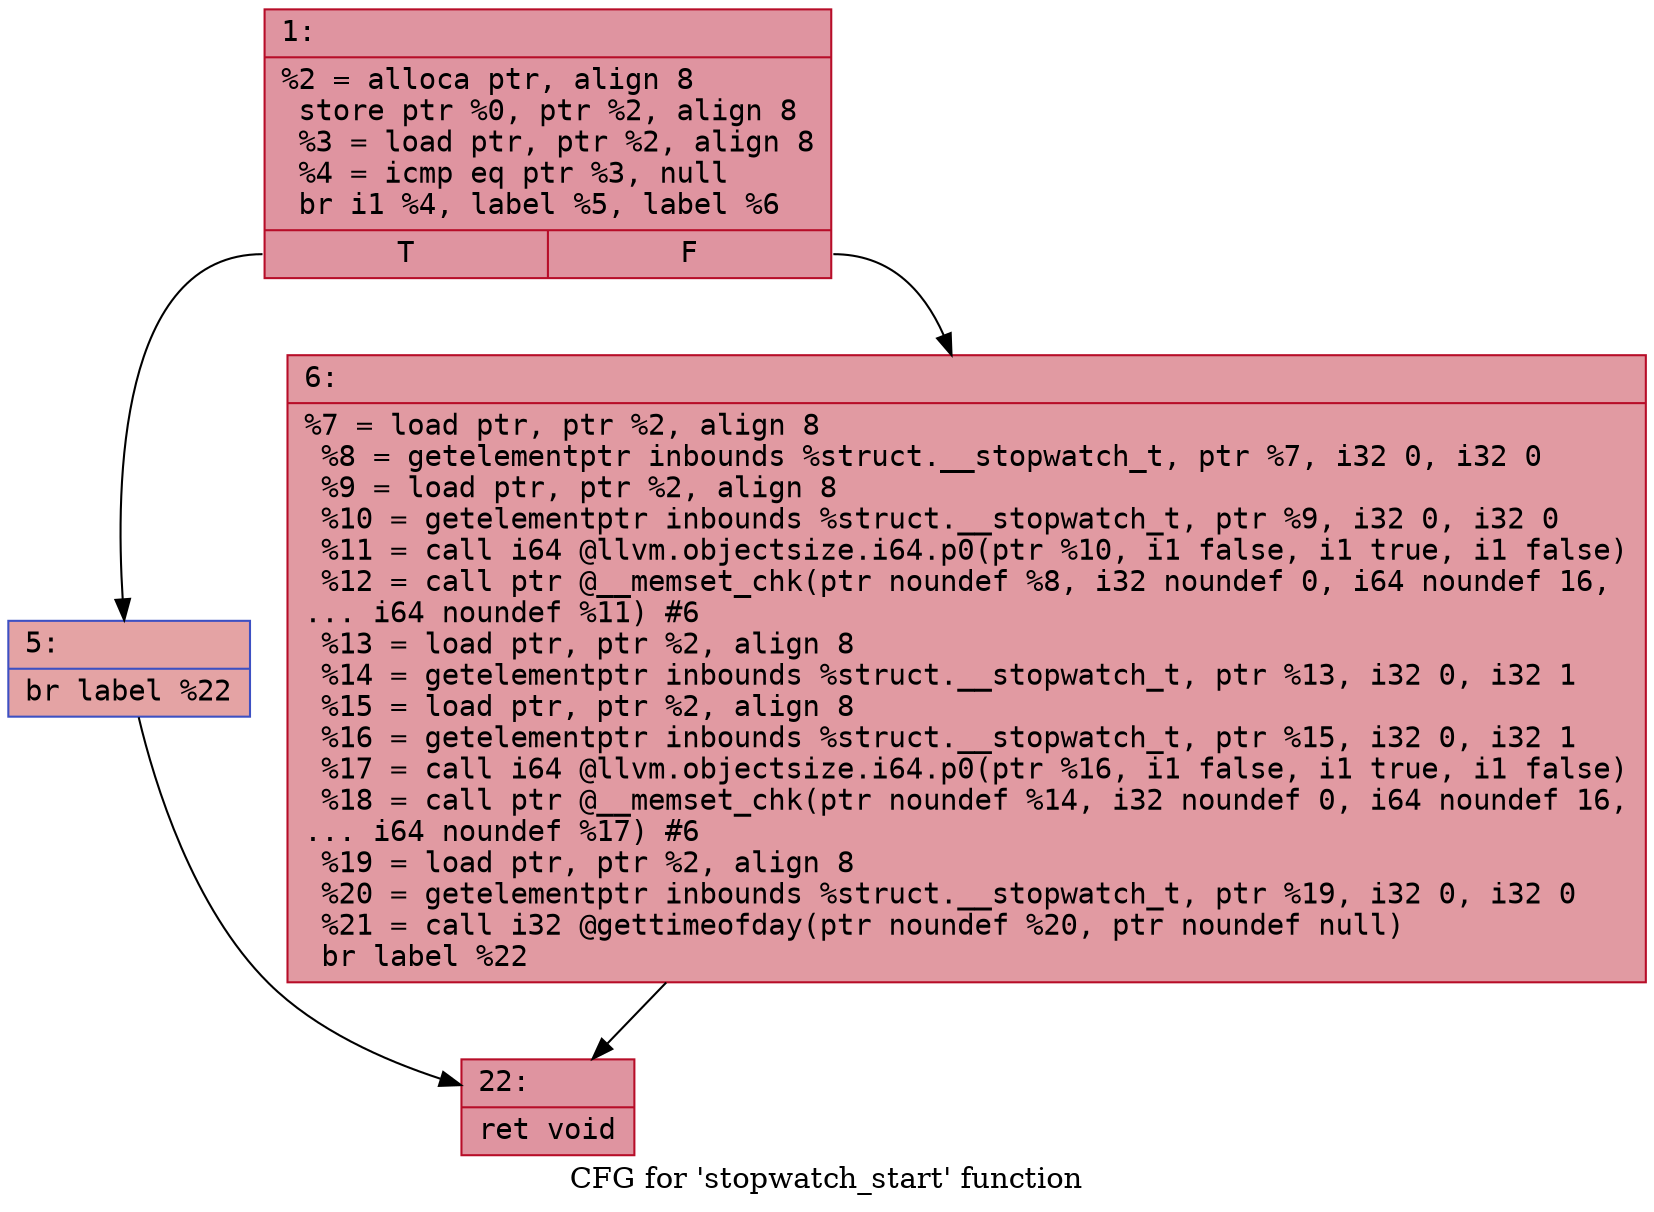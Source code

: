 digraph "CFG for 'stopwatch_start' function" {
	label="CFG for 'stopwatch_start' function";

	Node0x6000025e5b30 [shape=record,color="#b70d28ff", style=filled, fillcolor="#b70d2870" fontname="Courier",label="{1:\l|  %2 = alloca ptr, align 8\l  store ptr %0, ptr %2, align 8\l  %3 = load ptr, ptr %2, align 8\l  %4 = icmp eq ptr %3, null\l  br i1 %4, label %5, label %6\l|{<s0>T|<s1>F}}"];
	Node0x6000025e5b30:s0 -> Node0x6000025e5b80[tooltip="1 -> 5\nProbability 37.50%" ];
	Node0x6000025e5b30:s1 -> Node0x6000025e5bd0[tooltip="1 -> 6\nProbability 62.50%" ];
	Node0x6000025e5b80 [shape=record,color="#3d50c3ff", style=filled, fillcolor="#c32e3170" fontname="Courier",label="{5:\l|  br label %22\l}"];
	Node0x6000025e5b80 -> Node0x6000025e5c20[tooltip="5 -> 22\nProbability 100.00%" ];
	Node0x6000025e5bd0 [shape=record,color="#b70d28ff", style=filled, fillcolor="#bb1b2c70" fontname="Courier",label="{6:\l|  %7 = load ptr, ptr %2, align 8\l  %8 = getelementptr inbounds %struct.__stopwatch_t, ptr %7, i32 0, i32 0\l  %9 = load ptr, ptr %2, align 8\l  %10 = getelementptr inbounds %struct.__stopwatch_t, ptr %9, i32 0, i32 0\l  %11 = call i64 @llvm.objectsize.i64.p0(ptr %10, i1 false, i1 true, i1 false)\l  %12 = call ptr @__memset_chk(ptr noundef %8, i32 noundef 0, i64 noundef 16,\l... i64 noundef %11) #6\l  %13 = load ptr, ptr %2, align 8\l  %14 = getelementptr inbounds %struct.__stopwatch_t, ptr %13, i32 0, i32 1\l  %15 = load ptr, ptr %2, align 8\l  %16 = getelementptr inbounds %struct.__stopwatch_t, ptr %15, i32 0, i32 1\l  %17 = call i64 @llvm.objectsize.i64.p0(ptr %16, i1 false, i1 true, i1 false)\l  %18 = call ptr @__memset_chk(ptr noundef %14, i32 noundef 0, i64 noundef 16,\l... i64 noundef %17) #6\l  %19 = load ptr, ptr %2, align 8\l  %20 = getelementptr inbounds %struct.__stopwatch_t, ptr %19, i32 0, i32 0\l  %21 = call i32 @gettimeofday(ptr noundef %20, ptr noundef null)\l  br label %22\l}"];
	Node0x6000025e5bd0 -> Node0x6000025e5c20[tooltip="6 -> 22\nProbability 100.00%" ];
	Node0x6000025e5c20 [shape=record,color="#b70d28ff", style=filled, fillcolor="#b70d2870" fontname="Courier",label="{22:\l|  ret void\l}"];
}
